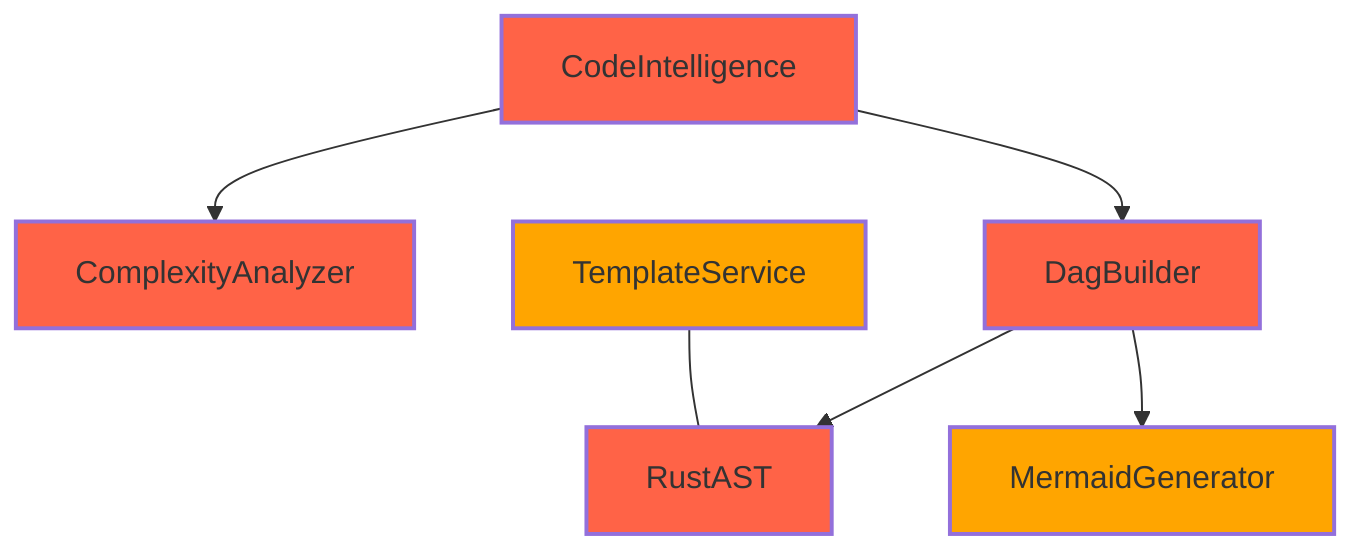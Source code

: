 graph TD
    code_intelligence[CodeIntelligence]
    complexity[ComplexityAnalyzer]
    ast_rust[RustAST]
    template_service[TemplateService]
    dag_builder[DagBuilder]
    mermaid_generator[MermaidGenerator]

    code_intelligence --> dag_builder
    dag_builder --> ast_rust
    dag_builder --> mermaid_generator
    code_intelligence --> complexity
    template_service --- ast_rust

    style code_intelligence fill:#FF6347,stroke-width:2px
    style complexity fill:#FF6347,stroke-width:2px
    style ast_rust fill:#FF6347,stroke-width:2px
    style template_service fill:#FFA500,stroke-width:2px
    style dag_builder fill:#FF6347,stroke-width:2px
    style mermaid_generator fill:#FFA500,stroke-width:2px